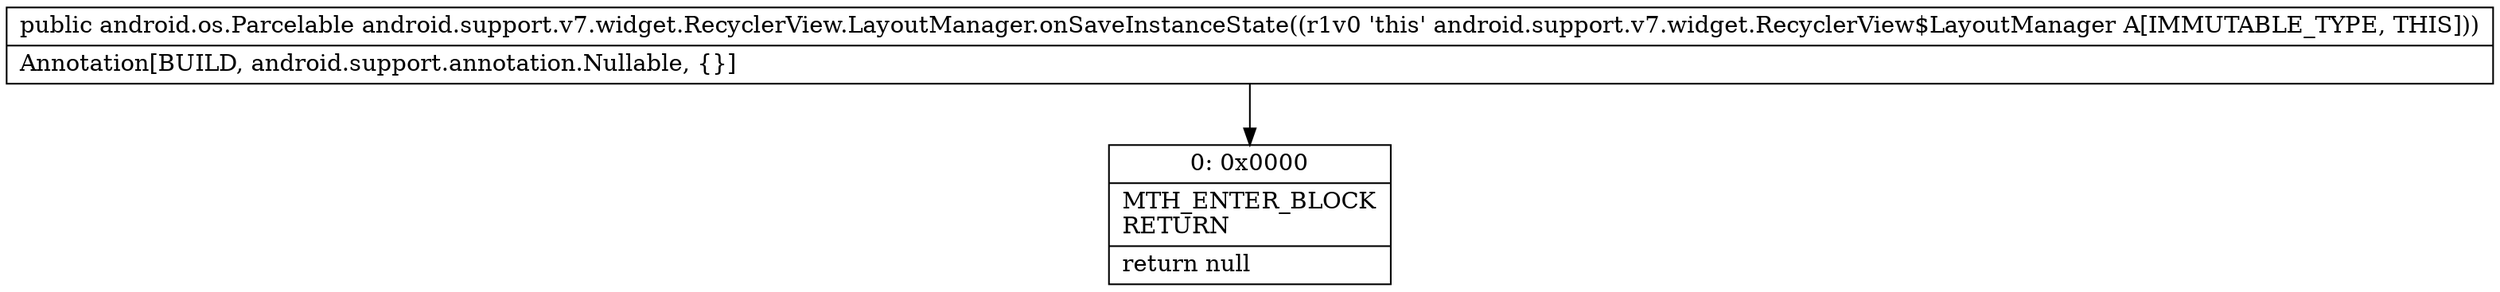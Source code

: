 digraph "CFG forandroid.support.v7.widget.RecyclerView.LayoutManager.onSaveInstanceState()Landroid\/os\/Parcelable;" {
Node_0 [shape=record,label="{0\:\ 0x0000|MTH_ENTER_BLOCK\lRETURN\l|return null\l}"];
MethodNode[shape=record,label="{public android.os.Parcelable android.support.v7.widget.RecyclerView.LayoutManager.onSaveInstanceState((r1v0 'this' android.support.v7.widget.RecyclerView$LayoutManager A[IMMUTABLE_TYPE, THIS]))  | Annotation[BUILD, android.support.annotation.Nullable, \{\}]\l}"];
MethodNode -> Node_0;
}

